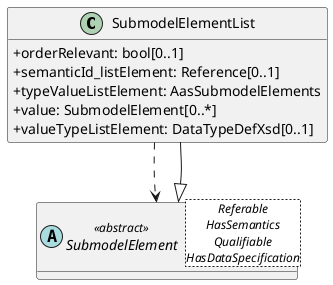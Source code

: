 @startuml
skinparam classAttributeIconSize 0
hide methods

class SubmodelElementList {
  +orderRelevant: bool[0..1] 
  +semanticId_listElement: Reference[0..1] 
  +typeValueListElement: AasSubmodelElements 
  +value: SubmodelElement[0..*] 
  +valueTypeListElement: DataTypeDefXsd[0..1] 
}
abstract class SubmodelElement<Referable\nHasSemantics\nQualifiable\nHasDataSpecification> <<abstract>> {
}
SubmodelElementList ..> SubmodelElement
SubmodelElement <|-- SubmodelElementList
@enduml
